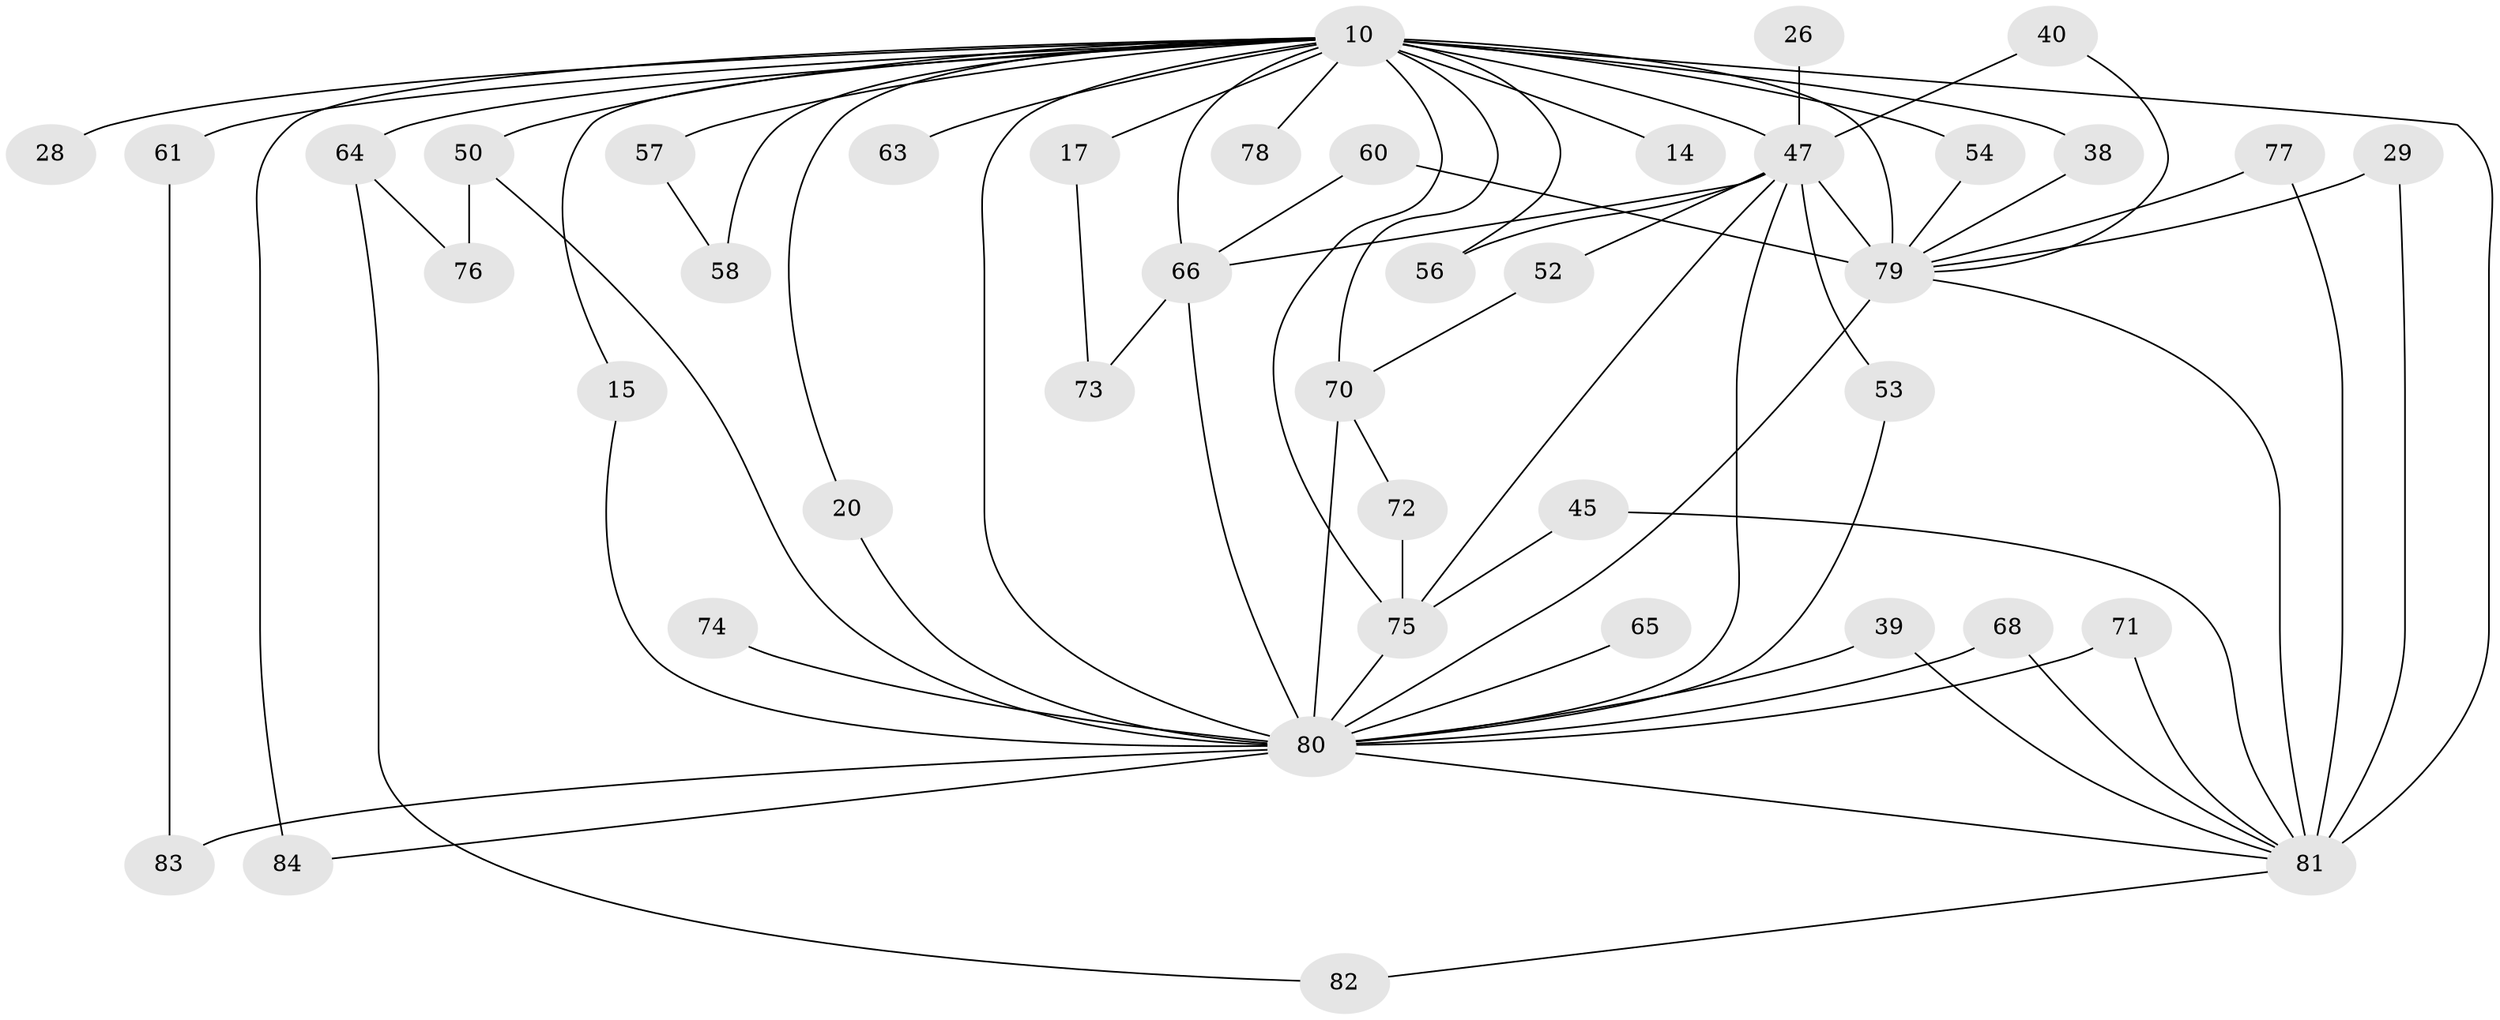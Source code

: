 // original degree distribution, {20: 0.023809523809523808, 17: 0.023809523809523808, 19: 0.011904761904761904, 13: 0.011904761904761904, 14: 0.011904761904761904, 21: 0.023809523809523808, 22: 0.011904761904761904, 6: 0.047619047619047616, 4: 0.07142857142857142, 7: 0.011904761904761904, 2: 0.5714285714285714, 3: 0.14285714285714285, 5: 0.03571428571428571}
// Generated by graph-tools (version 1.1) at 2025/47/03/04/25 21:47:15]
// undirected, 42 vertices, 74 edges
graph export_dot {
graph [start="1"]
  node [color=gray90,style=filled];
  10 [super="+6+9"];
  14;
  15;
  17;
  20;
  26;
  28;
  29;
  38;
  39;
  40;
  45;
  47 [super="+35"];
  50 [super="+12"];
  52;
  53;
  54;
  56;
  57;
  58 [super="+51"];
  60;
  61;
  63;
  64 [super="+43"];
  65 [super="+19"];
  66 [super="+11+46+22+31"];
  68;
  70 [super="+41"];
  71;
  72;
  73;
  74;
  75 [super="+69+37+18"];
  76;
  77 [super="+62"];
  78;
  79 [super="+67+44"];
  80 [super="+27+55+59+7"];
  81 [super="+33+34+16+42"];
  82;
  83;
  84 [super="+48"];
  10 -- 14 [weight=2];
  10 -- 17 [weight=2];
  10 -- 28 [weight=2];
  10 -- 50 [weight=2];
  10 -- 54;
  10 -- 58 [weight=4];
  10 -- 61 [weight=2];
  10 -- 63 [weight=2];
  10 -- 84;
  10 -- 78 [weight=2];
  10 -- 15;
  10 -- 38;
  10 -- 56;
  10 -- 70;
  10 -- 64 [weight=3];
  10 -- 79 [weight=10];
  10 -- 20;
  10 -- 81 [weight=6];
  10 -- 47 [weight=10];
  10 -- 57;
  10 -- 66;
  10 -- 80 [weight=11];
  10 -- 75 [weight=3];
  15 -- 80;
  17 -- 73;
  20 -- 80;
  26 -- 47 [weight=2];
  29 -- 81;
  29 -- 79;
  38 -- 79;
  39 -- 81;
  39 -- 80;
  40 -- 47;
  40 -- 79;
  45 -- 81;
  45 -- 75;
  47 -- 75 [weight=2];
  47 -- 52;
  47 -- 53;
  47 -- 56;
  47 -- 66 [weight=2];
  47 -- 80 [weight=6];
  47 -- 79 [weight=6];
  50 -- 76;
  50 -- 80;
  52 -- 70;
  53 -- 80;
  54 -- 79;
  57 -- 58;
  60 -- 66;
  60 -- 79;
  61 -- 83;
  64 -- 76;
  64 -- 82;
  65 -- 80 [weight=3];
  66 -- 73;
  66 -- 80 [weight=3];
  68 -- 81;
  68 -- 80;
  70 -- 72;
  70 -- 80 [weight=3];
  71 -- 80;
  71 -- 81;
  72 -- 75;
  74 -- 80 [weight=2];
  75 -- 80;
  77 -- 81 [weight=2];
  77 -- 79;
  79 -- 80 [weight=4];
  79 -- 81;
  80 -- 83;
  80 -- 81 [weight=3];
  80 -- 84;
  81 -- 82;
}
